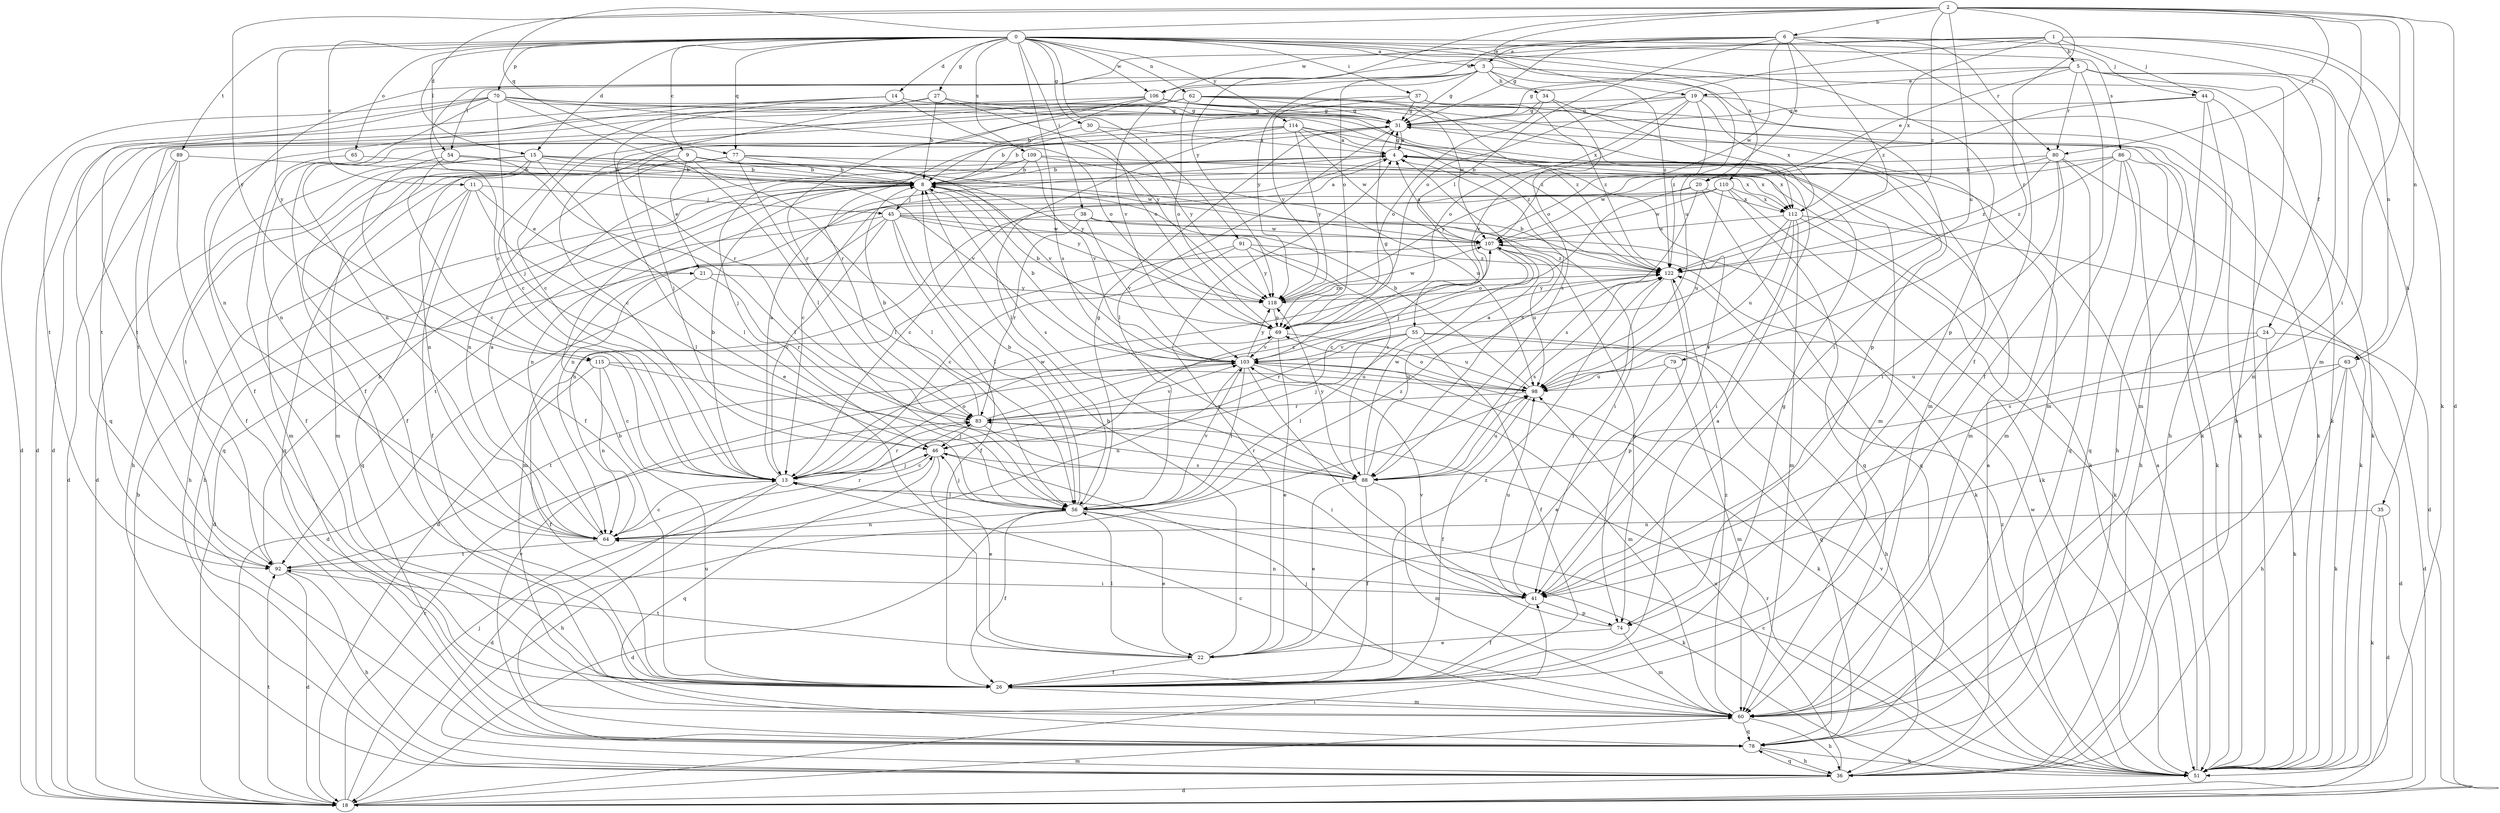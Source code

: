 strict digraph  {
0;
1;
2;
3;
4;
5;
6;
8;
9;
11;
13;
14;
15;
18;
19;
20;
21;
22;
24;
26;
27;
30;
31;
34;
35;
36;
37;
38;
41;
44;
45;
46;
51;
54;
55;
56;
60;
62;
63;
64;
65;
69;
70;
74;
77;
78;
79;
80;
83;
86;
88;
89;
91;
92;
98;
103;
106;
107;
109;
110;
112;
114;
115;
118;
122;
0 -> 3  [label=a];
0 -> 9  [label=c];
0 -> 11  [label=c];
0 -> 14  [label=d];
0 -> 15  [label=d];
0 -> 27  [label=g];
0 -> 30  [label=g];
0 -> 37  [label=i];
0 -> 38  [label=i];
0 -> 44  [label=j];
0 -> 54  [label=l];
0 -> 62  [label=n];
0 -> 65  [label=o];
0 -> 70  [label=p];
0 -> 74  [label=p];
0 -> 77  [label=q];
0 -> 86  [label=s];
0 -> 88  [label=s];
0 -> 89  [label=t];
0 -> 91  [label=t];
0 -> 98  [label=u];
0 -> 106  [label=w];
0 -> 109  [label=x];
0 -> 110  [label=x];
0 -> 114  [label=y];
0 -> 115  [label=y];
1 -> 5  [label=b];
1 -> 13  [label=c];
1 -> 44  [label=j];
1 -> 51  [label=k];
1 -> 63  [label=n];
1 -> 69  [label=o];
1 -> 106  [label=w];
1 -> 112  [label=x];
2 -> 6  [label=b];
2 -> 15  [label=d];
2 -> 18  [label=d];
2 -> 19  [label=e];
2 -> 41  [label=i];
2 -> 60  [label=m];
2 -> 63  [label=n];
2 -> 77  [label=q];
2 -> 79  [label=r];
2 -> 80  [label=r];
2 -> 98  [label=u];
2 -> 115  [label=y];
2 -> 118  [label=y];
2 -> 122  [label=z];
3 -> 31  [label=g];
3 -> 34  [label=h];
3 -> 51  [label=k];
3 -> 54  [label=l];
3 -> 64  [label=n];
3 -> 74  [label=p];
3 -> 103  [label=v];
3 -> 118  [label=y];
3 -> 122  [label=z];
4 -> 8  [label=b];
4 -> 13  [label=c];
4 -> 31  [label=g];
4 -> 88  [label=s];
4 -> 112  [label=x];
5 -> 19  [label=e];
5 -> 20  [label=e];
5 -> 24  [label=f];
5 -> 26  [label=f];
5 -> 31  [label=g];
5 -> 35  [label=h];
5 -> 36  [label=h];
5 -> 80  [label=r];
6 -> 3  [label=a];
6 -> 20  [label=e];
6 -> 26  [label=f];
6 -> 31  [label=g];
6 -> 55  [label=l];
6 -> 60  [label=m];
6 -> 69  [label=o];
6 -> 80  [label=r];
6 -> 106  [label=w];
6 -> 107  [label=w];
6 -> 122  [label=z];
8 -> 45  [label=j];
8 -> 88  [label=s];
8 -> 118  [label=y];
9 -> 8  [label=b];
9 -> 21  [label=e];
9 -> 56  [label=l];
9 -> 60  [label=m];
9 -> 64  [label=n];
9 -> 118  [label=y];
11 -> 21  [label=e];
11 -> 26  [label=f];
11 -> 36  [label=h];
11 -> 45  [label=j];
11 -> 56  [label=l];
11 -> 78  [label=q];
13 -> 4  [label=a];
13 -> 8  [label=b];
13 -> 18  [label=d];
13 -> 36  [label=h];
13 -> 46  [label=j];
13 -> 56  [label=l];
13 -> 69  [label=o];
13 -> 83  [label=r];
13 -> 107  [label=w];
14 -> 18  [label=d];
14 -> 22  [label=e];
14 -> 26  [label=f];
14 -> 31  [label=g];
14 -> 41  [label=i];
14 -> 118  [label=y];
15 -> 8  [label=b];
15 -> 18  [label=d];
15 -> 26  [label=f];
15 -> 36  [label=h];
15 -> 56  [label=l];
15 -> 92  [label=t];
15 -> 103  [label=v];
15 -> 107  [label=w];
15 -> 112  [label=x];
18 -> 8  [label=b];
18 -> 41  [label=i];
18 -> 46  [label=j];
18 -> 60  [label=m];
18 -> 83  [label=r];
18 -> 92  [label=t];
19 -> 31  [label=g];
19 -> 51  [label=k];
19 -> 64  [label=n];
19 -> 69  [label=o];
19 -> 103  [label=v];
19 -> 112  [label=x];
19 -> 122  [label=z];
20 -> 46  [label=j];
20 -> 64  [label=n];
20 -> 78  [label=q];
20 -> 88  [label=s];
20 -> 112  [label=x];
21 -> 18  [label=d];
21 -> 83  [label=r];
21 -> 118  [label=y];
22 -> 4  [label=a];
22 -> 8  [label=b];
22 -> 26  [label=f];
22 -> 56  [label=l];
22 -> 92  [label=t];
24 -> 18  [label=d];
24 -> 51  [label=k];
24 -> 88  [label=s];
24 -> 103  [label=v];
26 -> 4  [label=a];
26 -> 8  [label=b];
26 -> 31  [label=g];
26 -> 60  [label=m];
26 -> 122  [label=z];
27 -> 8  [label=b];
27 -> 13  [label=c];
27 -> 31  [label=g];
27 -> 69  [label=o];
27 -> 83  [label=r];
30 -> 4  [label=a];
30 -> 46  [label=j];
30 -> 118  [label=y];
31 -> 4  [label=a];
31 -> 8  [label=b];
31 -> 13  [label=c];
31 -> 36  [label=h];
31 -> 56  [label=l];
34 -> 31  [label=g];
34 -> 60  [label=m];
34 -> 69  [label=o];
34 -> 88  [label=s];
35 -> 18  [label=d];
35 -> 51  [label=k];
35 -> 64  [label=n];
36 -> 4  [label=a];
36 -> 8  [label=b];
36 -> 18  [label=d];
36 -> 78  [label=q];
36 -> 98  [label=u];
37 -> 31  [label=g];
37 -> 51  [label=k];
37 -> 83  [label=r];
37 -> 118  [label=y];
37 -> 122  [label=z];
38 -> 41  [label=i];
38 -> 64  [label=n];
38 -> 83  [label=r];
38 -> 103  [label=v];
38 -> 107  [label=w];
41 -> 26  [label=f];
41 -> 64  [label=n];
41 -> 74  [label=p];
41 -> 98  [label=u];
44 -> 31  [label=g];
44 -> 36  [label=h];
44 -> 51  [label=k];
44 -> 60  [label=m];
44 -> 69  [label=o];
45 -> 4  [label=a];
45 -> 13  [label=c];
45 -> 26  [label=f];
45 -> 51  [label=k];
45 -> 56  [label=l];
45 -> 60  [label=m];
45 -> 88  [label=s];
45 -> 92  [label=t];
45 -> 107  [label=w];
46 -> 13  [label=c];
46 -> 22  [label=e];
46 -> 78  [label=q];
46 -> 88  [label=s];
51 -> 4  [label=a];
51 -> 13  [label=c];
51 -> 83  [label=r];
51 -> 103  [label=v];
51 -> 107  [label=w];
51 -> 122  [label=z];
54 -> 8  [label=b];
54 -> 13  [label=c];
54 -> 26  [label=f];
54 -> 56  [label=l];
55 -> 26  [label=f];
55 -> 36  [label=h];
55 -> 46  [label=j];
55 -> 56  [label=l];
55 -> 78  [label=q];
55 -> 83  [label=r];
55 -> 103  [label=v];
56 -> 8  [label=b];
56 -> 18  [label=d];
56 -> 22  [label=e];
56 -> 26  [label=f];
56 -> 31  [label=g];
56 -> 46  [label=j];
56 -> 51  [label=k];
56 -> 64  [label=n];
56 -> 103  [label=v];
56 -> 122  [label=z];
60 -> 13  [label=c];
60 -> 36  [label=h];
60 -> 46  [label=j];
60 -> 78  [label=q];
60 -> 122  [label=z];
62 -> 18  [label=d];
62 -> 26  [label=f];
62 -> 31  [label=g];
62 -> 51  [label=k];
62 -> 69  [label=o];
62 -> 92  [label=t];
62 -> 107  [label=w];
62 -> 122  [label=z];
63 -> 18  [label=d];
63 -> 36  [label=h];
63 -> 41  [label=i];
63 -> 51  [label=k];
63 -> 98  [label=u];
64 -> 4  [label=a];
64 -> 13  [label=c];
64 -> 83  [label=r];
64 -> 92  [label=t];
65 -> 8  [label=b];
65 -> 26  [label=f];
69 -> 8  [label=b];
69 -> 22  [label=e];
69 -> 98  [label=u];
69 -> 103  [label=v];
70 -> 18  [label=d];
70 -> 31  [label=g];
70 -> 46  [label=j];
70 -> 56  [label=l];
70 -> 64  [label=n];
70 -> 69  [label=o];
70 -> 78  [label=q];
70 -> 92  [label=t];
70 -> 112  [label=x];
70 -> 122  [label=z];
74 -> 22  [label=e];
74 -> 60  [label=m];
74 -> 103  [label=v];
77 -> 8  [label=b];
77 -> 51  [label=k];
77 -> 56  [label=l];
77 -> 60  [label=m];
77 -> 64  [label=n];
77 -> 103  [label=v];
78 -> 36  [label=h];
78 -> 51  [label=k];
78 -> 98  [label=u];
78 -> 103  [label=v];
79 -> 22  [label=e];
79 -> 60  [label=m];
79 -> 98  [label=u];
80 -> 8  [label=b];
80 -> 41  [label=i];
80 -> 51  [label=k];
80 -> 60  [label=m];
80 -> 78  [label=q];
80 -> 118  [label=y];
80 -> 122  [label=z];
83 -> 8  [label=b];
83 -> 41  [label=i];
83 -> 46  [label=j];
83 -> 103  [label=v];
83 -> 122  [label=z];
86 -> 8  [label=b];
86 -> 36  [label=h];
86 -> 51  [label=k];
86 -> 60  [label=m];
86 -> 78  [label=q];
86 -> 107  [label=w];
86 -> 122  [label=z];
88 -> 4  [label=a];
88 -> 22  [label=e];
88 -> 26  [label=f];
88 -> 60  [label=m];
88 -> 83  [label=r];
88 -> 98  [label=u];
88 -> 107  [label=w];
88 -> 118  [label=y];
89 -> 8  [label=b];
89 -> 18  [label=d];
89 -> 26  [label=f];
89 -> 78  [label=q];
91 -> 13  [label=c];
91 -> 18  [label=d];
91 -> 69  [label=o];
91 -> 118  [label=y];
91 -> 122  [label=z];
92 -> 8  [label=b];
92 -> 18  [label=d];
92 -> 36  [label=h];
92 -> 41  [label=i];
98 -> 8  [label=b];
98 -> 26  [label=f];
98 -> 69  [label=o];
98 -> 83  [label=r];
103 -> 8  [label=b];
103 -> 31  [label=g];
103 -> 41  [label=i];
103 -> 51  [label=k];
103 -> 56  [label=l];
103 -> 60  [label=m];
103 -> 64  [label=n];
103 -> 92  [label=t];
103 -> 98  [label=u];
103 -> 118  [label=y];
106 -> 8  [label=b];
106 -> 13  [label=c];
106 -> 31  [label=g];
106 -> 41  [label=i];
106 -> 51  [label=k];
106 -> 60  [label=m];
106 -> 83  [label=r];
106 -> 92  [label=t];
107 -> 4  [label=a];
107 -> 18  [label=d];
107 -> 69  [label=o];
107 -> 74  [label=p];
107 -> 98  [label=u];
107 -> 122  [label=z];
109 -> 8  [label=b];
109 -> 46  [label=j];
109 -> 78  [label=q];
109 -> 98  [label=u];
109 -> 103  [label=v];
109 -> 112  [label=x];
110 -> 13  [label=c];
110 -> 51  [label=k];
110 -> 64  [label=n];
110 -> 78  [label=q];
110 -> 98  [label=u];
110 -> 107  [label=w];
110 -> 112  [label=x];
112 -> 13  [label=c];
112 -> 18  [label=d];
112 -> 41  [label=i];
112 -> 51  [label=k];
112 -> 60  [label=m];
112 -> 98  [label=u];
112 -> 107  [label=w];
114 -> 4  [label=a];
114 -> 8  [label=b];
114 -> 56  [label=l];
114 -> 60  [label=m];
114 -> 92  [label=t];
114 -> 107  [label=w];
114 -> 118  [label=y];
114 -> 122  [label=z];
115 -> 13  [label=c];
115 -> 26  [label=f];
115 -> 64  [label=n];
115 -> 88  [label=s];
115 -> 98  [label=u];
118 -> 69  [label=o];
118 -> 107  [label=w];
118 -> 122  [label=z];
122 -> 8  [label=b];
122 -> 41  [label=i];
122 -> 74  [label=p];
122 -> 88  [label=s];
122 -> 118  [label=y];
}
